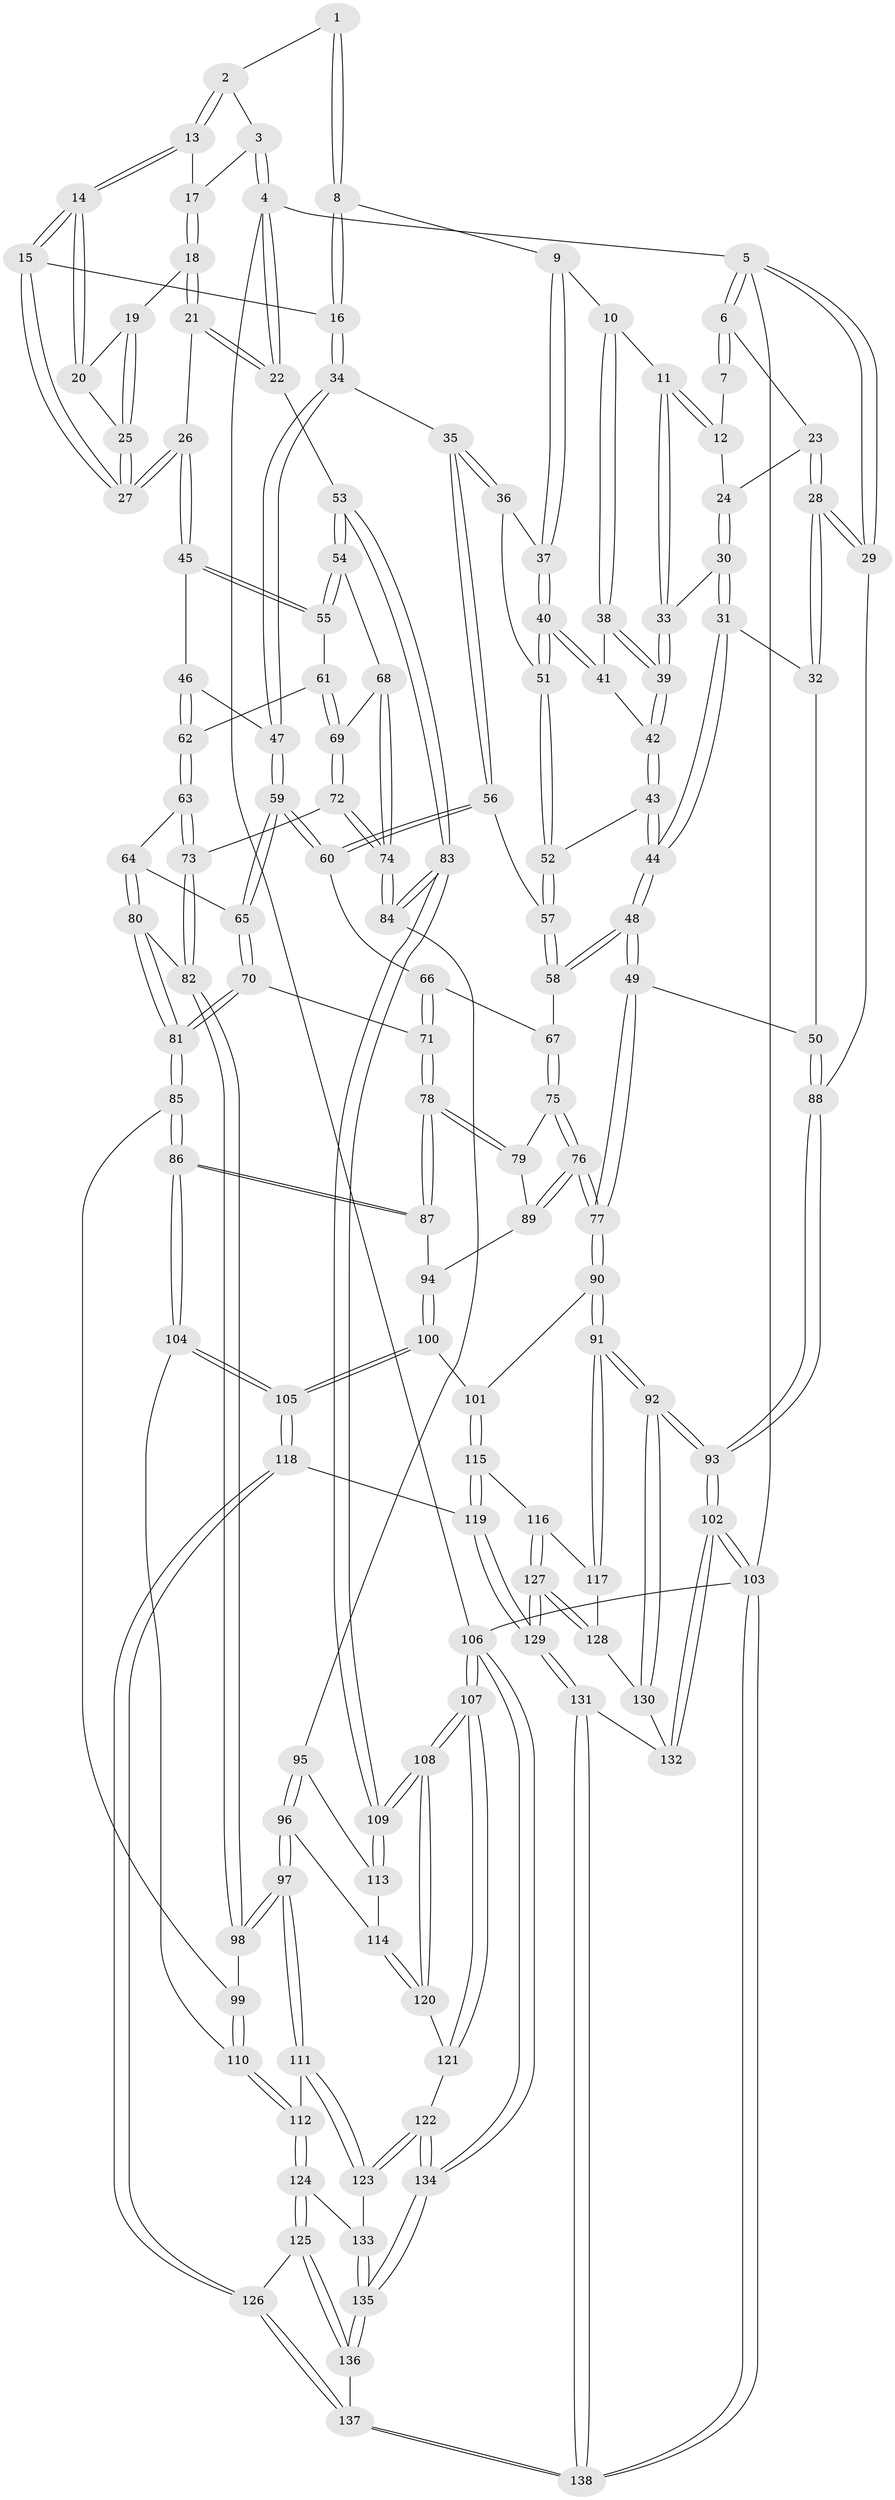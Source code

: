 // Generated by graph-tools (version 1.1) at 2025/27/03/15/25 16:27:56]
// undirected, 138 vertices, 342 edges
graph export_dot {
graph [start="1"]
  node [color=gray90,style=filled];
  1 [pos="+0.6171412036714077+0"];
  2 [pos="+0.6565093722650773+0"];
  3 [pos="+0.8331384907004089+0"];
  4 [pos="+1+0"];
  5 [pos="+0+0"];
  6 [pos="+0+0"];
  7 [pos="+0.298656736204652+0"];
  8 [pos="+0.47758291884392196+0.13438458951833182"];
  9 [pos="+0.44436116175287926+0.14418844889978594"];
  10 [pos="+0.3709214281739222+0.1358446919694017"];
  11 [pos="+0.357818723821395+0.12273730233001842"];
  12 [pos="+0.2965408598429577+0"];
  13 [pos="+0.6913664951661105+0"];
  14 [pos="+0.7055690303439318+0.11687118702357888"];
  15 [pos="+0.7032456596612324+0.1223199930761584"];
  16 [pos="+0.6307122737404818+0.1830961649668313"];
  17 [pos="+0.9109318967797801+0.0653020659069257"];
  18 [pos="+0.9299373996360623+0.11106848317640443"];
  19 [pos="+0.9295024180881185+0.11113775234534201"];
  20 [pos="+0.8567103792144479+0.12004932626852345"];
  21 [pos="+1+0.17637553765064554"];
  22 [pos="+1+0.20661543960692424"];
  23 [pos="+0.10710896243378266+0.12551692633128012"];
  24 [pos="+0.1245384669058913+0.12856303743883404"];
  25 [pos="+0.837182307161067+0.21798840082417345"];
  26 [pos="+0.816848425169249+0.2826511751346667"];
  27 [pos="+0.8154124652378683+0.2797780629783627"];
  28 [pos="+0+0.31638020922718335"];
  29 [pos="+0+0.3203916242117883"];
  30 [pos="+0.17759428784068398+0.20429313779815325"];
  31 [pos="+0.14628024833119985+0.28142741693947493"];
  32 [pos="+0.12621136573219577+0.2875649048509391"];
  33 [pos="+0.19751813189422462+0.20557243230110053"];
  34 [pos="+0.6120887899148121+0.3002012283465138"];
  35 [pos="+0.5331401058818054+0.3178551170080795"];
  36 [pos="+0.5096689417054876+0.30043690445704635"];
  37 [pos="+0.4775460010013067+0.2611999773787514"];
  38 [pos="+0.3699350879998995+0.14032787982651723"];
  39 [pos="+0.2589494583088759+0.26402343322470045"];
  40 [pos="+0.3691382310101963+0.2972476121932908"];
  41 [pos="+0.36917847005248156+0.16072445844320685"];
  42 [pos="+0.26932952657232123+0.3056627752501966"];
  43 [pos="+0.2703288041633414+0.3112563933864872"];
  44 [pos="+0.21597311724223572+0.3494794830856452"];
  45 [pos="+0.8076316573556402+0.3203036115175773"];
  46 [pos="+0.7301839603414112+0.3527500001264916"];
  47 [pos="+0.6389444241762208+0.33400142293022755"];
  48 [pos="+0.1930160255772593+0.49412771840920255"];
  49 [pos="+0.1927042115589003+0.49456243953957396"];
  50 [pos="+0.12773454775474086+0.4779185316659992"];
  51 [pos="+0.363001623233409+0.3202193229915909"];
  52 [pos="+0.3598264221198365+0.32663316820553073"];
  53 [pos="+1+0.4390875503091466"];
  54 [pos="+1+0.42935187599922525"];
  55 [pos="+0.8673559215993181+0.3862578721312586"];
  56 [pos="+0.510033776772308+0.35003646021909174"];
  57 [pos="+0.3770070147414901+0.38195930760930524"];
  58 [pos="+0.3728617482206436+0.4106745065845703"];
  59 [pos="+0.6174930515398261+0.4396111769531612"];
  60 [pos="+0.5083678222753191+0.4353695400896875"];
  61 [pos="+0.8185828576808384+0.4495251874160176"];
  62 [pos="+0.7441789347756217+0.45832507133175154"];
  63 [pos="+0.7212345963460273+0.5002721185467093"];
  64 [pos="+0.6996315902885574+0.4997021231400862"];
  65 [pos="+0.6297040676618675+0.4807793137524323"];
  66 [pos="+0.49981413450119616+0.44569185603304307"];
  67 [pos="+0.41701578527580263+0.4644154610277708"];
  68 [pos="+0.8773744157195217+0.5022215396130094"];
  69 [pos="+0.8336195525043937+0.5030382228773326"];
  70 [pos="+0.5946042167378591+0.5255369427837034"];
  71 [pos="+0.5328955153748532+0.5160601485598459"];
  72 [pos="+0.7792262246961641+0.5757340765306195"];
  73 [pos="+0.7770044084497532+0.5756346138088393"];
  74 [pos="+0.8722633103206372+0.6257237636271233"];
  75 [pos="+0.41620938438002575+0.5049509124686113"];
  76 [pos="+0.23703802301926571+0.5773357051543884"];
  77 [pos="+0.2225819981844924+0.5779684597800818"];
  78 [pos="+0.45637046551555926+0.576717383815644"];
  79 [pos="+0.44609497996606257+0.5666489224605759"];
  80 [pos="+0.6667240946098321+0.5747083710961983"];
  81 [pos="+0.6000503752529527+0.6056160473107531"];
  82 [pos="+0.7437022511607769+0.6106786274841183"];
  83 [pos="+1+0.5330239606330994"];
  84 [pos="+0.8741261713452841+0.6272385125214928"];
  85 [pos="+0.5945933828725262+0.6301028069790483"];
  86 [pos="+0.4941129365573747+0.6577069707543489"];
  87 [pos="+0.47455766533482363+0.6381731774523868"];
  88 [pos="+0+0.4364630012106767"];
  89 [pos="+0.3279790935783435+0.5958667295222637"];
  90 [pos="+0.207165265722507+0.6598059572420125"];
  91 [pos="+0+0.7433183629655353"];
  92 [pos="+0+0.7460098680273045"];
  93 [pos="+0+0.7425642327160747"];
  94 [pos="+0.39791796260586176+0.6534553213122283"];
  95 [pos="+0.8637678243178538+0.6842182326208055"];
  96 [pos="+0.821539931858549+0.7697793960275098"];
  97 [pos="+0.8040687940567626+0.7768142737910976"];
  98 [pos="+0.7249877741164424+0.6408337643430101"];
  99 [pos="+0.6436564786783494+0.6688013501528999"];
  100 [pos="+0.3172455568208496+0.7256447404428316"];
  101 [pos="+0.2394556981970406+0.7169115071394517"];
  102 [pos="+0+1"];
  103 [pos="+0+1"];
  104 [pos="+0.48647140850911347+0.7400455892514065"];
  105 [pos="+0.4422892033494717+0.801437659575648"];
  106 [pos="+1+1"];
  107 [pos="+1+1"];
  108 [pos="+1+0.8299586513658661"];
  109 [pos="+1+0.7126932211374594"];
  110 [pos="+0.6515902720717072+0.7885392825729917"];
  111 [pos="+0.7860072650214643+0.7944021530689832"];
  112 [pos="+0.6829877729954155+0.8388944298018053"];
  113 [pos="+0.9838263205780974+0.7328775850292295"];
  114 [pos="+0.8684237921446745+0.7884976653161931"];
  115 [pos="+0.22627157093244957+0.798606047997877"];
  116 [pos="+0.2216620143931067+0.8067817540880975"];
  117 [pos="+0.12575896576059914+0.8104171448666981"];
  118 [pos="+0.44274847785940924+0.876490449426886"];
  119 [pos="+0.3922950840180783+0.8822135653785265"];
  120 [pos="+0.9446611025507172+0.8547254766474558"];
  121 [pos="+0.9044917768395107+0.9128886265354957"];
  122 [pos="+0.8744004979545063+0.9422697263540989"];
  123 [pos="+0.8591469800523062+0.9322740648466848"];
  124 [pos="+0.6708050248469872+0.8702471086754767"];
  125 [pos="+0.6646221879742782+0.8758919968536187"];
  126 [pos="+0.48582624988044626+0.9320890948184878"];
  127 [pos="+0.20156376509180599+0.9151703176866229"];
  128 [pos="+0.09855525390861286+0.8861196458577889"];
  129 [pos="+0.22056572068205538+0.9817862421690872"];
  130 [pos="+0.06012135798426671+0.8831616923309729"];
  131 [pos="+0.21403936713052105+1"];
  132 [pos="+0.0735423036744053+0.9619063521501565"];
  133 [pos="+0.7504243735037331+0.9414381430208312"];
  134 [pos="+0.9364715372751252+1"];
  135 [pos="+0.8768760480588668+1"];
  136 [pos="+0.6667501741808312+1"];
  137 [pos="+0.4506253153954197+1"];
  138 [pos="+0.24452148900623893+1"];
  1 -- 2;
  1 -- 8;
  1 -- 8;
  2 -- 3;
  2 -- 13;
  2 -- 13;
  3 -- 4;
  3 -- 4;
  3 -- 17;
  4 -- 5;
  4 -- 22;
  4 -- 22;
  4 -- 106;
  5 -- 6;
  5 -- 6;
  5 -- 29;
  5 -- 29;
  5 -- 103;
  6 -- 7;
  6 -- 7;
  6 -- 23;
  7 -- 12;
  8 -- 9;
  8 -- 16;
  8 -- 16;
  9 -- 10;
  9 -- 37;
  9 -- 37;
  10 -- 11;
  10 -- 38;
  10 -- 38;
  11 -- 12;
  11 -- 12;
  11 -- 33;
  11 -- 33;
  12 -- 24;
  13 -- 14;
  13 -- 14;
  13 -- 17;
  14 -- 15;
  14 -- 15;
  14 -- 20;
  14 -- 20;
  15 -- 16;
  15 -- 27;
  15 -- 27;
  16 -- 34;
  16 -- 34;
  17 -- 18;
  17 -- 18;
  18 -- 19;
  18 -- 21;
  18 -- 21;
  19 -- 20;
  19 -- 25;
  19 -- 25;
  20 -- 25;
  21 -- 22;
  21 -- 22;
  21 -- 26;
  22 -- 53;
  23 -- 24;
  23 -- 28;
  23 -- 28;
  24 -- 30;
  24 -- 30;
  25 -- 27;
  25 -- 27;
  26 -- 27;
  26 -- 27;
  26 -- 45;
  26 -- 45;
  28 -- 29;
  28 -- 29;
  28 -- 32;
  28 -- 32;
  29 -- 88;
  30 -- 31;
  30 -- 31;
  30 -- 33;
  31 -- 32;
  31 -- 44;
  31 -- 44;
  32 -- 50;
  33 -- 39;
  33 -- 39;
  34 -- 35;
  34 -- 47;
  34 -- 47;
  35 -- 36;
  35 -- 36;
  35 -- 56;
  35 -- 56;
  36 -- 37;
  36 -- 51;
  37 -- 40;
  37 -- 40;
  38 -- 39;
  38 -- 39;
  38 -- 41;
  39 -- 42;
  39 -- 42;
  40 -- 41;
  40 -- 41;
  40 -- 51;
  40 -- 51;
  41 -- 42;
  42 -- 43;
  42 -- 43;
  43 -- 44;
  43 -- 44;
  43 -- 52;
  44 -- 48;
  44 -- 48;
  45 -- 46;
  45 -- 55;
  45 -- 55;
  46 -- 47;
  46 -- 62;
  46 -- 62;
  47 -- 59;
  47 -- 59;
  48 -- 49;
  48 -- 49;
  48 -- 58;
  48 -- 58;
  49 -- 50;
  49 -- 77;
  49 -- 77;
  50 -- 88;
  50 -- 88;
  51 -- 52;
  51 -- 52;
  52 -- 57;
  52 -- 57;
  53 -- 54;
  53 -- 54;
  53 -- 83;
  53 -- 83;
  54 -- 55;
  54 -- 55;
  54 -- 68;
  55 -- 61;
  56 -- 57;
  56 -- 60;
  56 -- 60;
  57 -- 58;
  57 -- 58;
  58 -- 67;
  59 -- 60;
  59 -- 60;
  59 -- 65;
  59 -- 65;
  60 -- 66;
  61 -- 62;
  61 -- 69;
  61 -- 69;
  62 -- 63;
  62 -- 63;
  63 -- 64;
  63 -- 73;
  63 -- 73;
  64 -- 65;
  64 -- 80;
  64 -- 80;
  65 -- 70;
  65 -- 70;
  66 -- 67;
  66 -- 71;
  66 -- 71;
  67 -- 75;
  67 -- 75;
  68 -- 69;
  68 -- 74;
  68 -- 74;
  69 -- 72;
  69 -- 72;
  70 -- 71;
  70 -- 81;
  70 -- 81;
  71 -- 78;
  71 -- 78;
  72 -- 73;
  72 -- 74;
  72 -- 74;
  73 -- 82;
  73 -- 82;
  74 -- 84;
  74 -- 84;
  75 -- 76;
  75 -- 76;
  75 -- 79;
  76 -- 77;
  76 -- 77;
  76 -- 89;
  76 -- 89;
  77 -- 90;
  77 -- 90;
  78 -- 79;
  78 -- 79;
  78 -- 87;
  78 -- 87;
  79 -- 89;
  80 -- 81;
  80 -- 81;
  80 -- 82;
  81 -- 85;
  81 -- 85;
  82 -- 98;
  82 -- 98;
  83 -- 84;
  83 -- 84;
  83 -- 109;
  83 -- 109;
  84 -- 95;
  85 -- 86;
  85 -- 86;
  85 -- 99;
  86 -- 87;
  86 -- 87;
  86 -- 104;
  86 -- 104;
  87 -- 94;
  88 -- 93;
  88 -- 93;
  89 -- 94;
  90 -- 91;
  90 -- 91;
  90 -- 101;
  91 -- 92;
  91 -- 92;
  91 -- 117;
  91 -- 117;
  92 -- 93;
  92 -- 93;
  92 -- 130;
  92 -- 130;
  93 -- 102;
  93 -- 102;
  94 -- 100;
  94 -- 100;
  95 -- 96;
  95 -- 96;
  95 -- 113;
  96 -- 97;
  96 -- 97;
  96 -- 114;
  97 -- 98;
  97 -- 98;
  97 -- 111;
  97 -- 111;
  98 -- 99;
  99 -- 110;
  99 -- 110;
  100 -- 101;
  100 -- 105;
  100 -- 105;
  101 -- 115;
  101 -- 115;
  102 -- 103;
  102 -- 103;
  102 -- 132;
  102 -- 132;
  103 -- 138;
  103 -- 138;
  103 -- 106;
  104 -- 105;
  104 -- 105;
  104 -- 110;
  105 -- 118;
  105 -- 118;
  106 -- 107;
  106 -- 107;
  106 -- 134;
  106 -- 134;
  107 -- 108;
  107 -- 108;
  107 -- 121;
  107 -- 121;
  108 -- 109;
  108 -- 109;
  108 -- 120;
  108 -- 120;
  109 -- 113;
  109 -- 113;
  110 -- 112;
  110 -- 112;
  111 -- 112;
  111 -- 123;
  111 -- 123;
  112 -- 124;
  112 -- 124;
  113 -- 114;
  114 -- 120;
  114 -- 120;
  115 -- 116;
  115 -- 119;
  115 -- 119;
  116 -- 117;
  116 -- 127;
  116 -- 127;
  117 -- 128;
  118 -- 119;
  118 -- 126;
  118 -- 126;
  119 -- 129;
  119 -- 129;
  120 -- 121;
  121 -- 122;
  122 -- 123;
  122 -- 123;
  122 -- 134;
  122 -- 134;
  123 -- 133;
  124 -- 125;
  124 -- 125;
  124 -- 133;
  125 -- 126;
  125 -- 136;
  125 -- 136;
  126 -- 137;
  126 -- 137;
  127 -- 128;
  127 -- 128;
  127 -- 129;
  127 -- 129;
  128 -- 130;
  129 -- 131;
  129 -- 131;
  130 -- 132;
  131 -- 132;
  131 -- 138;
  131 -- 138;
  133 -- 135;
  133 -- 135;
  134 -- 135;
  134 -- 135;
  135 -- 136;
  135 -- 136;
  136 -- 137;
  137 -- 138;
  137 -- 138;
}
